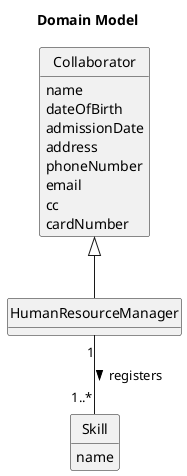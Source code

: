@startuml
skinparam monochrome true
skinparam packageStyle rectangle
skinparam shadowing false
skinparam classAttributeIconSize 0
hide circle
hide methods

title Domain Model


class Collaborator {
    name
    dateOfBirth
    admissionDate
    address
    phoneNumber
    email
    cc
    cardNumber
}


class HumanResourceManager {
}

class Skill{
    name
}


Collaborator  <|--  HumanResourceManager

HumanResourceManager "1" -- "1..*" Skill : registers >


@enduml